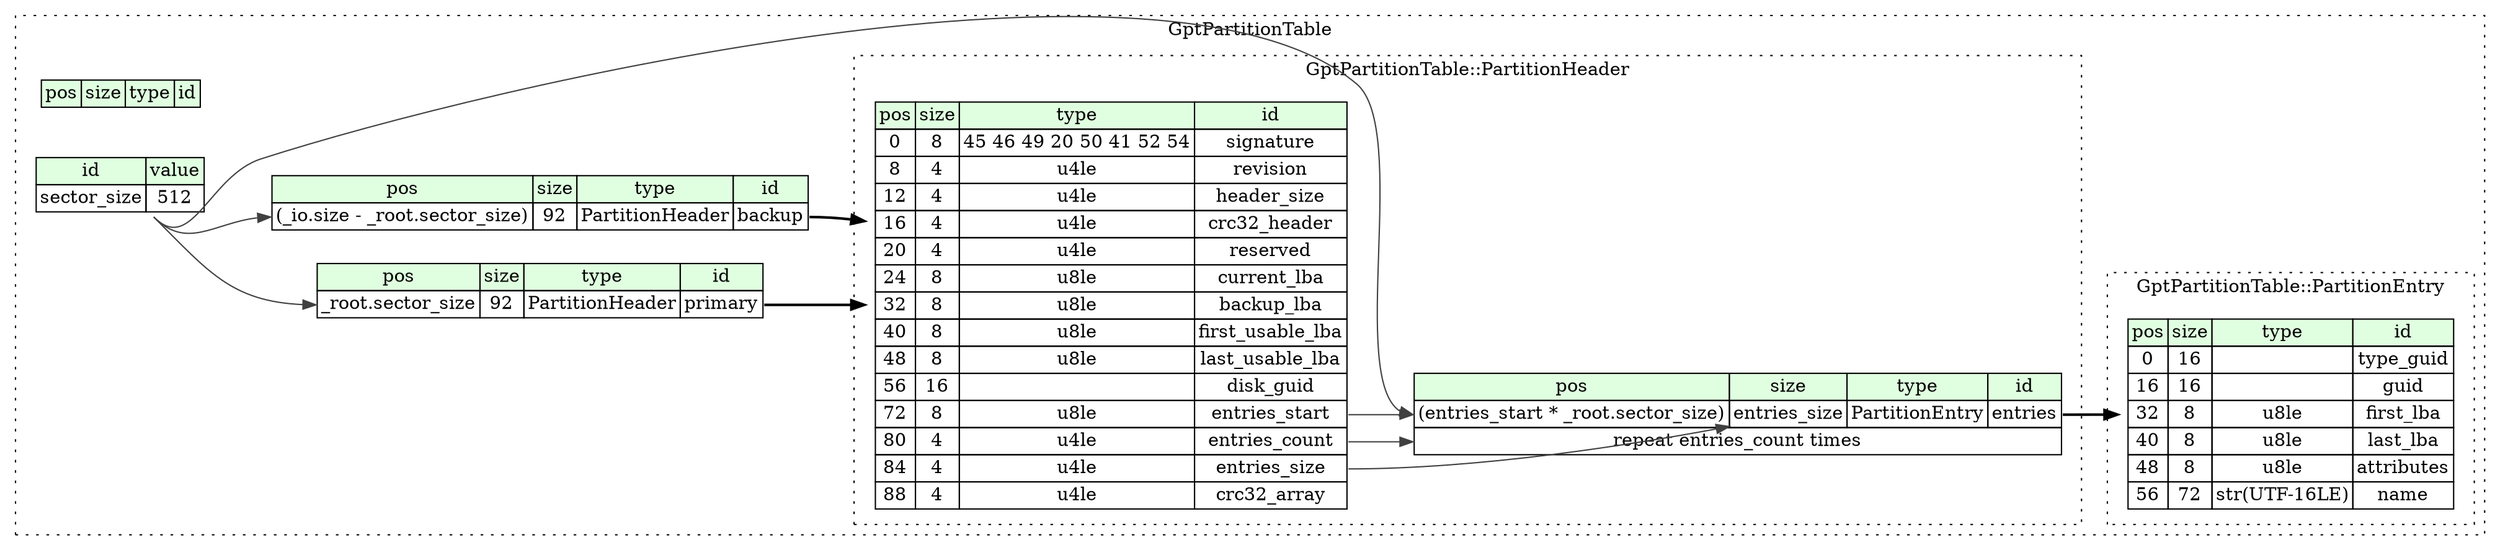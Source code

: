 digraph {
	rankdir=LR;
	node [shape=plaintext];
	subgraph cluster__gpt_partition_table {
		label="GptPartitionTable";
		graph[style=dotted];

		gpt_partition_table__seq [label=<<TABLE BORDER="0" CELLBORDER="1" CELLSPACING="0">
			<TR><TD BGCOLOR="#E0FFE0">pos</TD><TD BGCOLOR="#E0FFE0">size</TD><TD BGCOLOR="#E0FFE0">type</TD><TD BGCOLOR="#E0FFE0">id</TD></TR>
		</TABLE>>];
		gpt_partition_table__inst__sector_size [label=<<TABLE BORDER="0" CELLBORDER="1" CELLSPACING="0">
			<TR><TD BGCOLOR="#E0FFE0">id</TD><TD BGCOLOR="#E0FFE0">value</TD></TR>
			<TR><TD>sector_size</TD><TD>512</TD></TR>
		</TABLE>>];
		gpt_partition_table__inst__primary [label=<<TABLE BORDER="0" CELLBORDER="1" CELLSPACING="0">
			<TR><TD BGCOLOR="#E0FFE0">pos</TD><TD BGCOLOR="#E0FFE0">size</TD><TD BGCOLOR="#E0FFE0">type</TD><TD BGCOLOR="#E0FFE0">id</TD></TR>
			<TR><TD PORT="primary_pos">_root.sector_size</TD><TD PORT="primary_size">92</TD><TD>PartitionHeader</TD><TD PORT="primary_type">primary</TD></TR>
		</TABLE>>];
		gpt_partition_table__inst__backup [label=<<TABLE BORDER="0" CELLBORDER="1" CELLSPACING="0">
			<TR><TD BGCOLOR="#E0FFE0">pos</TD><TD BGCOLOR="#E0FFE0">size</TD><TD BGCOLOR="#E0FFE0">type</TD><TD BGCOLOR="#E0FFE0">id</TD></TR>
			<TR><TD PORT="backup_pos">(_io.size - _root.sector_size)</TD><TD PORT="backup_size">92</TD><TD>PartitionHeader</TD><TD PORT="backup_type">backup</TD></TR>
		</TABLE>>];
		subgraph cluster__partition_entry {
			label="GptPartitionTable::PartitionEntry";
			graph[style=dotted];

			partition_entry__seq [label=<<TABLE BORDER="0" CELLBORDER="1" CELLSPACING="0">
				<TR><TD BGCOLOR="#E0FFE0">pos</TD><TD BGCOLOR="#E0FFE0">size</TD><TD BGCOLOR="#E0FFE0">type</TD><TD BGCOLOR="#E0FFE0">id</TD></TR>
				<TR><TD PORT="type_guid_pos">0</TD><TD PORT="type_guid_size">16</TD><TD></TD><TD PORT="type_guid_type">type_guid</TD></TR>
				<TR><TD PORT="guid_pos">16</TD><TD PORT="guid_size">16</TD><TD></TD><TD PORT="guid_type">guid</TD></TR>
				<TR><TD PORT="first_lba_pos">32</TD><TD PORT="first_lba_size">8</TD><TD>u8le</TD><TD PORT="first_lba_type">first_lba</TD></TR>
				<TR><TD PORT="last_lba_pos">40</TD><TD PORT="last_lba_size">8</TD><TD>u8le</TD><TD PORT="last_lba_type">last_lba</TD></TR>
				<TR><TD PORT="attributes_pos">48</TD><TD PORT="attributes_size">8</TD><TD>u8le</TD><TD PORT="attributes_type">attributes</TD></TR>
				<TR><TD PORT="name_pos">56</TD><TD PORT="name_size">72</TD><TD>str(UTF-16LE)</TD><TD PORT="name_type">name</TD></TR>
			</TABLE>>];
		}
		subgraph cluster__partition_header {
			label="GptPartitionTable::PartitionHeader";
			graph[style=dotted];

			partition_header__seq [label=<<TABLE BORDER="0" CELLBORDER="1" CELLSPACING="0">
				<TR><TD BGCOLOR="#E0FFE0">pos</TD><TD BGCOLOR="#E0FFE0">size</TD><TD BGCOLOR="#E0FFE0">type</TD><TD BGCOLOR="#E0FFE0">id</TD></TR>
				<TR><TD PORT="signature_pos">0</TD><TD PORT="signature_size">8</TD><TD>45 46 49 20 50 41 52 54</TD><TD PORT="signature_type">signature</TD></TR>
				<TR><TD PORT="revision_pos">8</TD><TD PORT="revision_size">4</TD><TD>u4le</TD><TD PORT="revision_type">revision</TD></TR>
				<TR><TD PORT="header_size_pos">12</TD><TD PORT="header_size_size">4</TD><TD>u4le</TD><TD PORT="header_size_type">header_size</TD></TR>
				<TR><TD PORT="crc32_header_pos">16</TD><TD PORT="crc32_header_size">4</TD><TD>u4le</TD><TD PORT="crc32_header_type">crc32_header</TD></TR>
				<TR><TD PORT="reserved_pos">20</TD><TD PORT="reserved_size">4</TD><TD>u4le</TD><TD PORT="reserved_type">reserved</TD></TR>
				<TR><TD PORT="current_lba_pos">24</TD><TD PORT="current_lba_size">8</TD><TD>u8le</TD><TD PORT="current_lba_type">current_lba</TD></TR>
				<TR><TD PORT="backup_lba_pos">32</TD><TD PORT="backup_lba_size">8</TD><TD>u8le</TD><TD PORT="backup_lba_type">backup_lba</TD></TR>
				<TR><TD PORT="first_usable_lba_pos">40</TD><TD PORT="first_usable_lba_size">8</TD><TD>u8le</TD><TD PORT="first_usable_lba_type">first_usable_lba</TD></TR>
				<TR><TD PORT="last_usable_lba_pos">48</TD><TD PORT="last_usable_lba_size">8</TD><TD>u8le</TD><TD PORT="last_usable_lba_type">last_usable_lba</TD></TR>
				<TR><TD PORT="disk_guid_pos">56</TD><TD PORT="disk_guid_size">16</TD><TD></TD><TD PORT="disk_guid_type">disk_guid</TD></TR>
				<TR><TD PORT="entries_start_pos">72</TD><TD PORT="entries_start_size">8</TD><TD>u8le</TD><TD PORT="entries_start_type">entries_start</TD></TR>
				<TR><TD PORT="entries_count_pos">80</TD><TD PORT="entries_count_size">4</TD><TD>u4le</TD><TD PORT="entries_count_type">entries_count</TD></TR>
				<TR><TD PORT="entries_size_pos">84</TD><TD PORT="entries_size_size">4</TD><TD>u4le</TD><TD PORT="entries_size_type">entries_size</TD></TR>
				<TR><TD PORT="crc32_array_pos">88</TD><TD PORT="crc32_array_size">4</TD><TD>u4le</TD><TD PORT="crc32_array_type">crc32_array</TD></TR>
			</TABLE>>];
			partition_header__inst__entries [label=<<TABLE BORDER="0" CELLBORDER="1" CELLSPACING="0">
				<TR><TD BGCOLOR="#E0FFE0">pos</TD><TD BGCOLOR="#E0FFE0">size</TD><TD BGCOLOR="#E0FFE0">type</TD><TD BGCOLOR="#E0FFE0">id</TD></TR>
				<TR><TD PORT="entries_pos">(entries_start * _root.sector_size)</TD><TD PORT="entries_size">entries_size</TD><TD>PartitionEntry</TD><TD PORT="entries_type">entries</TD></TR>
				<TR><TD COLSPAN="4" PORT="entries__repeat">repeat entries_count times</TD></TR>
			</TABLE>>];
		}
	}
	gpt_partition_table__inst__sector_size:sector_size_type -> gpt_partition_table__inst__primary:primary_pos [color="#404040"];
	gpt_partition_table__inst__primary:primary_type -> partition_header__seq [style=bold];
	gpt_partition_table__inst__sector_size:sector_size_type -> gpt_partition_table__inst__backup:backup_pos [color="#404040"];
	gpt_partition_table__inst__backup:backup_type -> partition_header__seq [style=bold];
	partition_header__seq:entries_start_type -> partition_header__inst__entries:entries_pos [color="#404040"];
	gpt_partition_table__inst__sector_size:sector_size_type -> partition_header__inst__entries:entries_pos [color="#404040"];
	partition_header__seq:entries_size_type -> partition_header__inst__entries:entries_size [color="#404040"];
	partition_header__inst__entries:entries_type -> partition_entry__seq [style=bold];
	partition_header__seq:entries_count_type -> partition_header__inst__entries:entries__repeat [color="#404040"];
}
